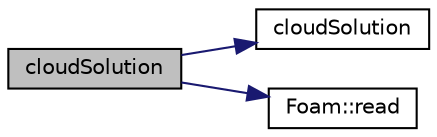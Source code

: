 digraph "cloudSolution"
{
  bgcolor="transparent";
  edge [fontname="Helvetica",fontsize="10",labelfontname="Helvetica",labelfontsize="10"];
  node [fontname="Helvetica",fontsize="10",shape=record];
  rankdir="LR";
  Node1 [label="cloudSolution",height=0.2,width=0.4,color="black", fillcolor="grey75", style="filled", fontcolor="black"];
  Node1 -> Node2 [color="midnightblue",fontsize="10",style="solid",fontname="Helvetica"];
  Node2 [label="cloudSolution",height=0.2,width=0.4,color="black",URL="$a00290.html#ae25b9be90c389b7da12e2c3a1fc2218c",tooltip="Construct null from mesh reference. "];
  Node1 -> Node3 [color="midnightblue",fontsize="10",style="solid",fontname="Helvetica"];
  Node3 [label="Foam::read",height=0.2,width=0.4,color="black",URL="$a10742.html#a18efc6d016047ec7c6d5150d913d8c34"];
}
